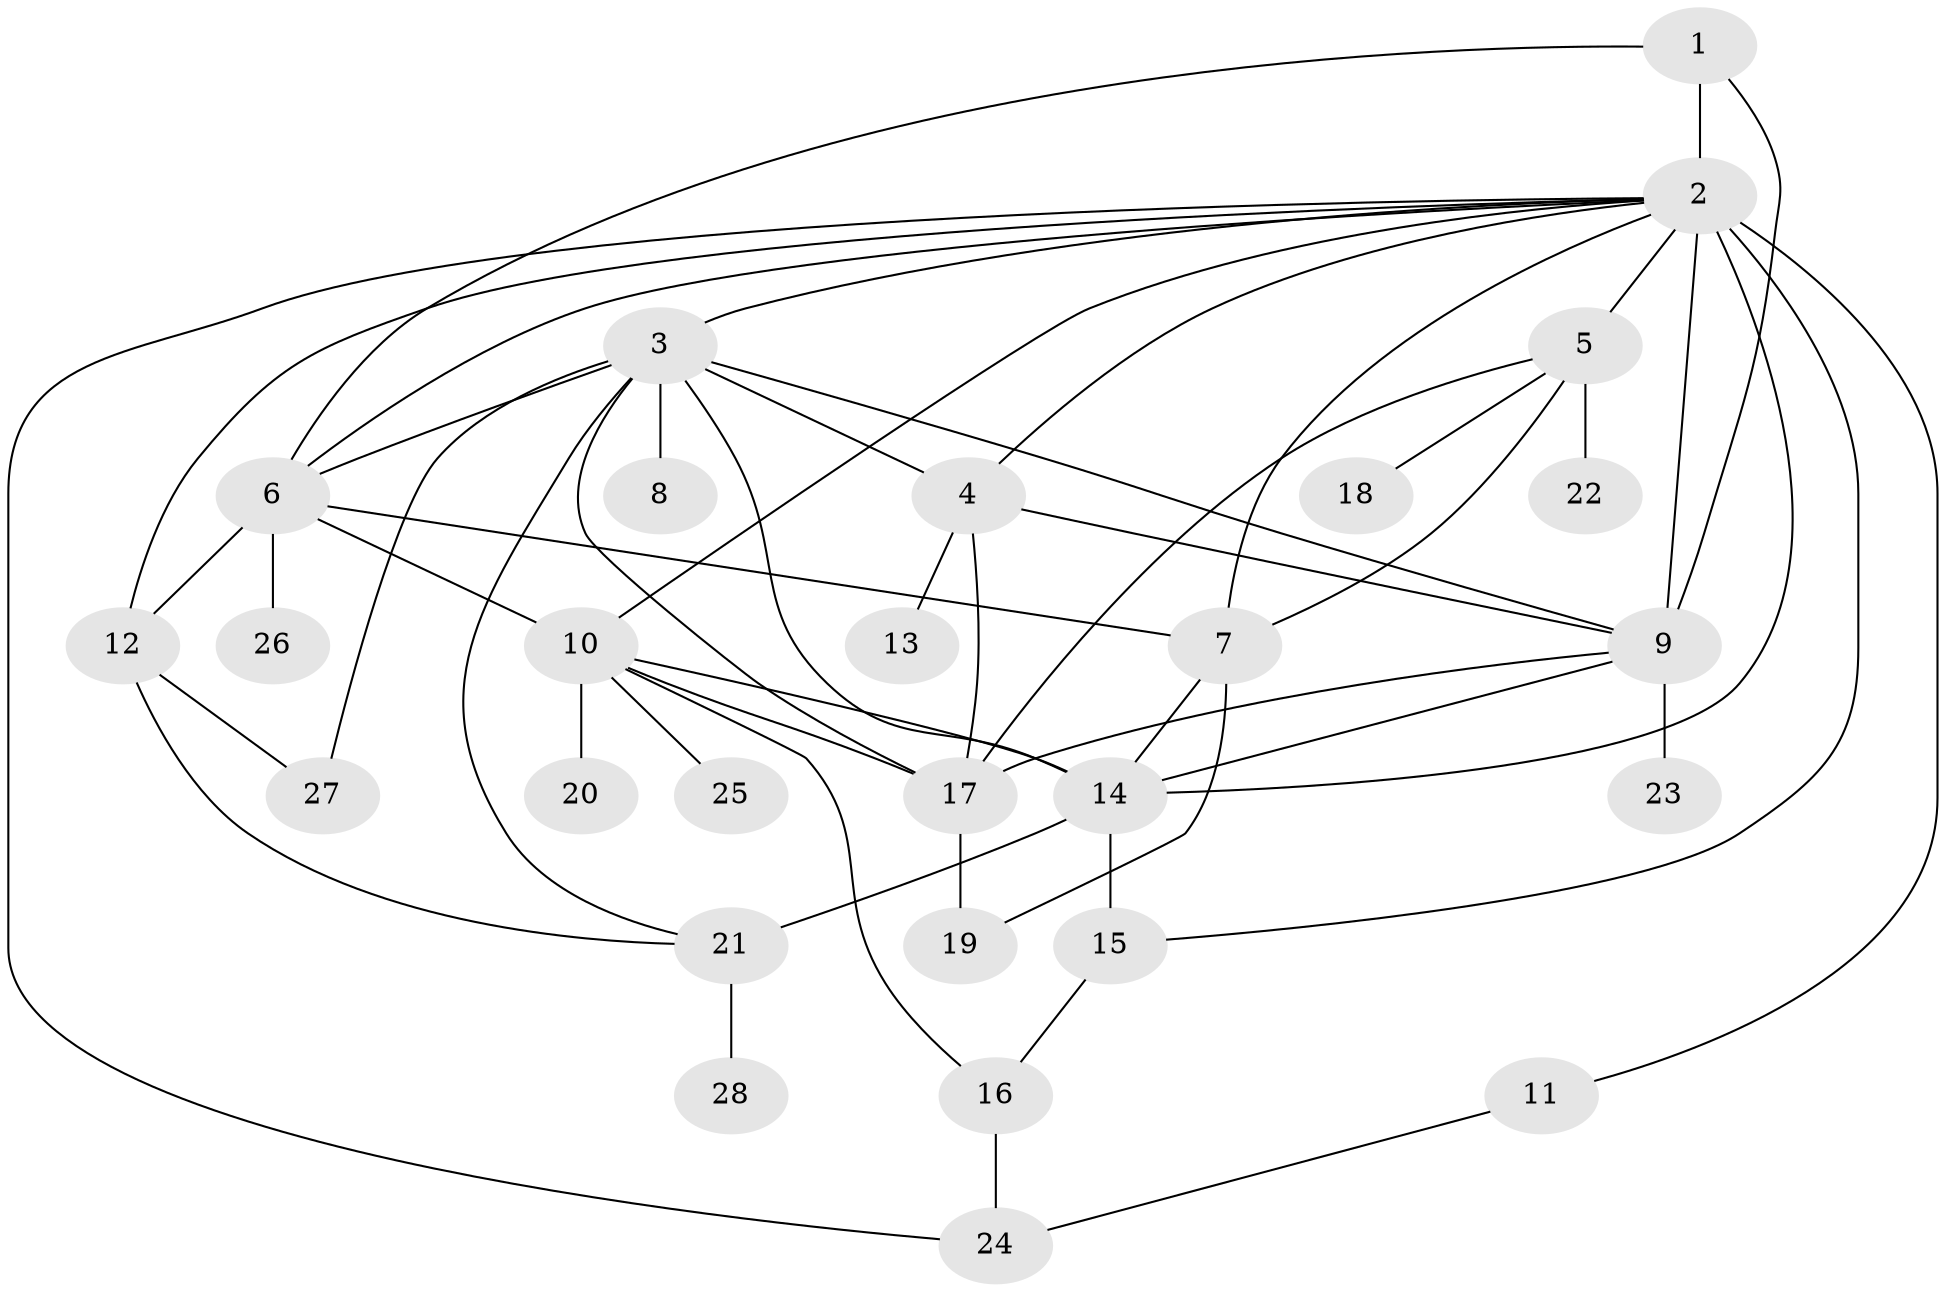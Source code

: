 // original degree distribution, {4: 0.10144927536231885, 26: 0.014492753623188406, 13: 0.014492753623188406, 6: 0.028985507246376812, 1: 0.463768115942029, 5: 0.07246376811594203, 8: 0.014492753623188406, 2: 0.15942028985507245, 3: 0.10144927536231885, 7: 0.014492753623188406, 10: 0.014492753623188406}
// Generated by graph-tools (version 1.1) at 2025/50/03/04/25 22:50:14]
// undirected, 28 vertices, 53 edges
graph export_dot {
  node [color=gray90,style=filled];
  1;
  2;
  3;
  4;
  5;
  6;
  7;
  8;
  9;
  10;
  11;
  12;
  13;
  14;
  15;
  16;
  17;
  18;
  19;
  20;
  21;
  22;
  23;
  24;
  25;
  26;
  27;
  28;
  1 -- 2 [weight=1.0];
  1 -- 6 [weight=1.0];
  1 -- 9 [weight=1.0];
  2 -- 3 [weight=1.0];
  2 -- 4 [weight=1.0];
  2 -- 5 [weight=2.0];
  2 -- 6 [weight=1.0];
  2 -- 7 [weight=1.0];
  2 -- 9 [weight=11.0];
  2 -- 10 [weight=1.0];
  2 -- 11 [weight=1.0];
  2 -- 12 [weight=1.0];
  2 -- 14 [weight=1.0];
  2 -- 15 [weight=1.0];
  2 -- 24 [weight=1.0];
  3 -- 4 [weight=1.0];
  3 -- 6 [weight=1.0];
  3 -- 8 [weight=1.0];
  3 -- 9 [weight=2.0];
  3 -- 14 [weight=1.0];
  3 -- 17 [weight=2.0];
  3 -- 21 [weight=1.0];
  3 -- 27 [weight=1.0];
  4 -- 9 [weight=1.0];
  4 -- 13 [weight=2.0];
  4 -- 17 [weight=1.0];
  5 -- 7 [weight=1.0];
  5 -- 17 [weight=1.0];
  5 -- 18 [weight=1.0];
  5 -- 22 [weight=2.0];
  6 -- 7 [weight=1.0];
  6 -- 10 [weight=1.0];
  6 -- 12 [weight=2.0];
  6 -- 26 [weight=1.0];
  7 -- 14 [weight=1.0];
  7 -- 19 [weight=1.0];
  9 -- 14 [weight=1.0];
  9 -- 17 [weight=1.0];
  9 -- 23 [weight=1.0];
  10 -- 14 [weight=1.0];
  10 -- 16 [weight=1.0];
  10 -- 17 [weight=1.0];
  10 -- 20 [weight=1.0];
  10 -- 25 [weight=1.0];
  11 -- 24 [weight=1.0];
  12 -- 21 [weight=1.0];
  12 -- 27 [weight=1.0];
  14 -- 15 [weight=1.0];
  14 -- 21 [weight=3.0];
  15 -- 16 [weight=1.0];
  16 -- 24 [weight=1.0];
  17 -- 19 [weight=1.0];
  21 -- 28 [weight=1.0];
}
